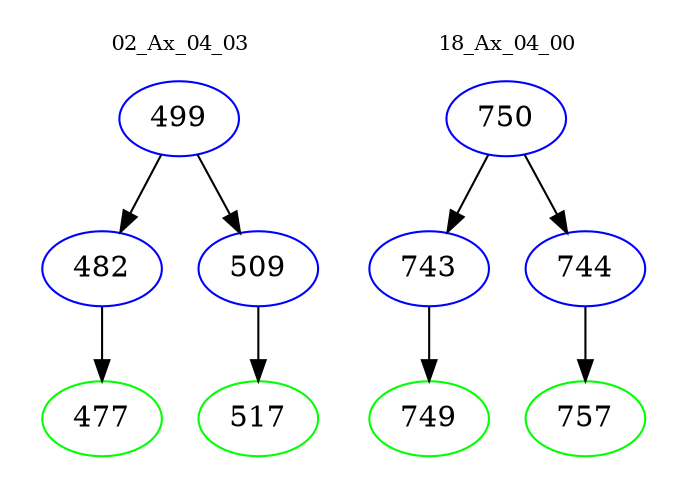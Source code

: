 digraph{
subgraph cluster_0 {
color = white
label = "02_Ax_04_03";
fontsize=10;
T0_499 [label="499", color="blue"]
T0_499 -> T0_482 [color="black"]
T0_482 [label="482", color="blue"]
T0_482 -> T0_477 [color="black"]
T0_477 [label="477", color="green"]
T0_499 -> T0_509 [color="black"]
T0_509 [label="509", color="blue"]
T0_509 -> T0_517 [color="black"]
T0_517 [label="517", color="green"]
}
subgraph cluster_1 {
color = white
label = "18_Ax_04_00";
fontsize=10;
T1_750 [label="750", color="blue"]
T1_750 -> T1_743 [color="black"]
T1_743 [label="743", color="blue"]
T1_743 -> T1_749 [color="black"]
T1_749 [label="749", color="green"]
T1_750 -> T1_744 [color="black"]
T1_744 [label="744", color="blue"]
T1_744 -> T1_757 [color="black"]
T1_757 [label="757", color="green"]
}
}

